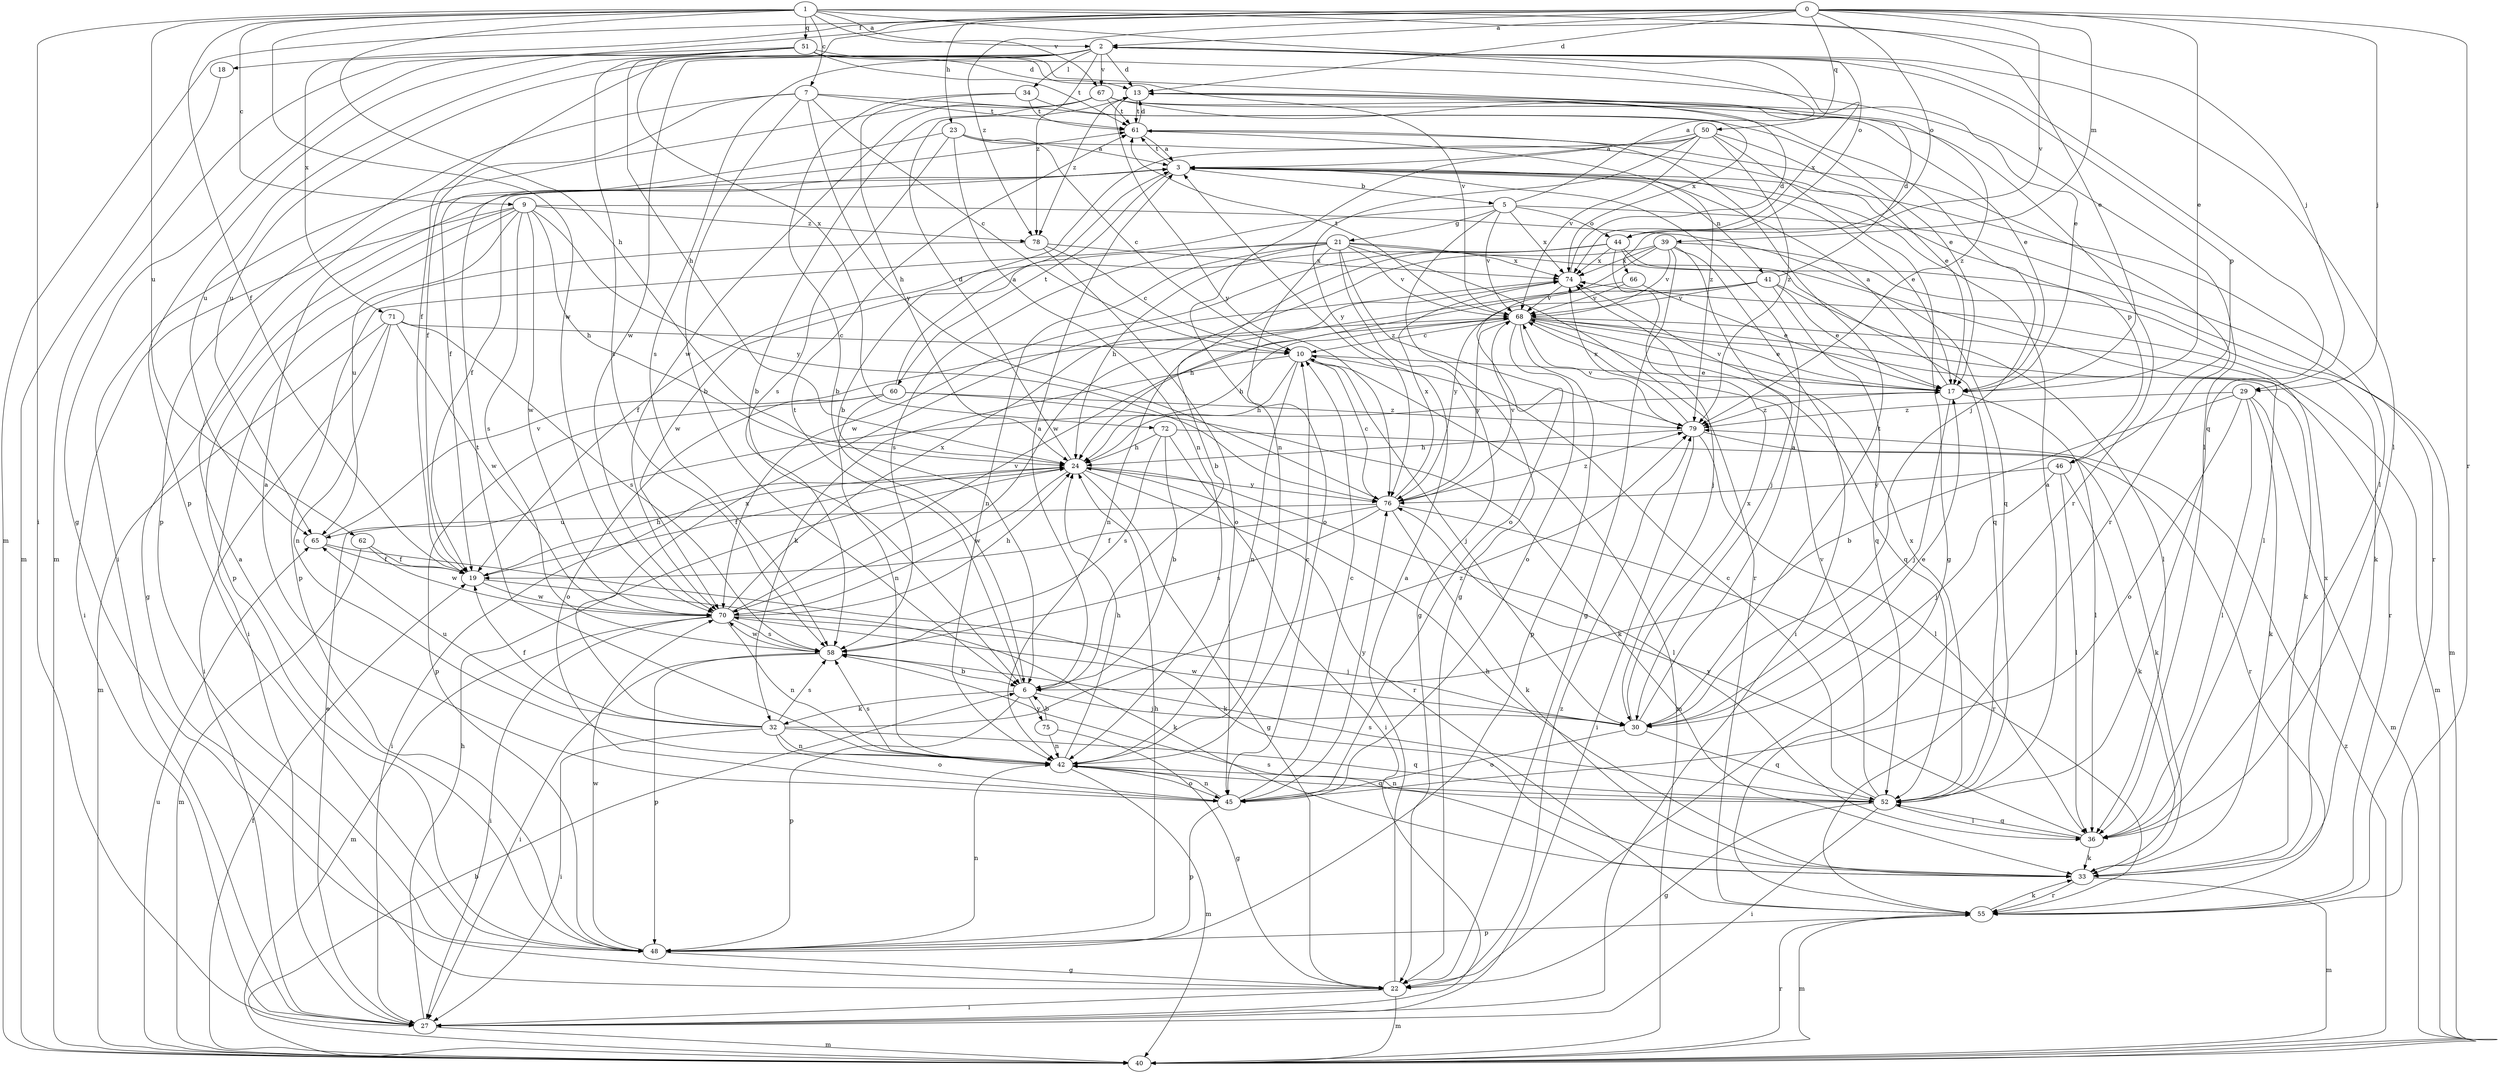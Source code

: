 strict digraph  {
0;
1;
2;
3;
5;
6;
7;
9;
10;
13;
17;
18;
19;
21;
22;
23;
24;
27;
29;
30;
32;
33;
34;
36;
39;
40;
41;
42;
44;
45;
46;
48;
50;
51;
52;
55;
58;
60;
61;
62;
65;
66;
67;
68;
70;
71;
72;
74;
75;
76;
78;
79;
0 -> 2  [label=a];
0 -> 13  [label=d];
0 -> 17  [label=e];
0 -> 18  [label=f];
0 -> 23  [label=h];
0 -> 29  [label=j];
0 -> 39  [label=m];
0 -> 40  [label=m];
0 -> 44  [label=o];
0 -> 50  [label=q];
0 -> 55  [label=r];
0 -> 66  [label=v];
0 -> 71  [label=x];
0 -> 72  [label=x];
0 -> 78  [label=z];
1 -> 2  [label=a];
1 -> 7  [label=c];
1 -> 9  [label=c];
1 -> 17  [label=e];
1 -> 19  [label=f];
1 -> 24  [label=h];
1 -> 27  [label=i];
1 -> 29  [label=j];
1 -> 44  [label=o];
1 -> 51  [label=q];
1 -> 62  [label=u];
1 -> 67  [label=v];
1 -> 70  [label=w];
2 -> 13  [label=d];
2 -> 19  [label=f];
2 -> 34  [label=l];
2 -> 36  [label=l];
2 -> 46  [label=p];
2 -> 52  [label=q];
2 -> 58  [label=s];
2 -> 65  [label=u];
2 -> 67  [label=v];
2 -> 70  [label=w];
2 -> 74  [label=x];
2 -> 78  [label=z];
3 -> 5  [label=b];
3 -> 17  [label=e];
3 -> 19  [label=f];
3 -> 41  [label=n];
3 -> 46  [label=p];
3 -> 60  [label=t];
3 -> 61  [label=t];
5 -> 2  [label=a];
5 -> 21  [label=g];
5 -> 22  [label=g];
5 -> 44  [label=o];
5 -> 48  [label=p];
5 -> 55  [label=r];
5 -> 68  [label=v];
5 -> 74  [label=x];
6 -> 3  [label=a];
6 -> 30  [label=j];
6 -> 32  [label=k];
6 -> 48  [label=p];
6 -> 61  [label=t];
6 -> 75  [label=y];
7 -> 6  [label=b];
7 -> 10  [label=c];
7 -> 17  [label=e];
7 -> 19  [label=f];
7 -> 48  [label=p];
7 -> 61  [label=t];
7 -> 76  [label=y];
9 -> 22  [label=g];
9 -> 24  [label=h];
9 -> 27  [label=i];
9 -> 48  [label=p];
9 -> 52  [label=q];
9 -> 58  [label=s];
9 -> 65  [label=u];
9 -> 70  [label=w];
9 -> 76  [label=y];
9 -> 78  [label=z];
10 -> 17  [label=e];
10 -> 24  [label=h];
10 -> 30  [label=j];
10 -> 32  [label=k];
10 -> 40  [label=m];
10 -> 42  [label=n];
13 -> 61  [label=t];
13 -> 76  [label=y];
13 -> 78  [label=z];
13 -> 79  [label=z];
17 -> 3  [label=a];
17 -> 30  [label=j];
17 -> 36  [label=l];
17 -> 68  [label=v];
17 -> 79  [label=z];
18 -> 40  [label=m];
19 -> 24  [label=h];
19 -> 33  [label=k];
19 -> 70  [label=w];
21 -> 22  [label=g];
21 -> 24  [label=h];
21 -> 42  [label=n];
21 -> 45  [label=o];
21 -> 52  [label=q];
21 -> 55  [label=r];
21 -> 58  [label=s];
21 -> 68  [label=v];
21 -> 70  [label=w];
21 -> 74  [label=x];
21 -> 79  [label=z];
22 -> 3  [label=a];
22 -> 27  [label=i];
22 -> 40  [label=m];
22 -> 79  [label=z];
23 -> 3  [label=a];
23 -> 10  [label=c];
23 -> 19  [label=f];
23 -> 36  [label=l];
23 -> 42  [label=n];
23 -> 58  [label=s];
24 -> 13  [label=d];
24 -> 19  [label=f];
24 -> 22  [label=g];
24 -> 27  [label=i];
24 -> 36  [label=l];
24 -> 55  [label=r];
24 -> 70  [label=w];
24 -> 76  [label=y];
27 -> 17  [label=e];
27 -> 24  [label=h];
27 -> 40  [label=m];
29 -> 6  [label=b];
29 -> 33  [label=k];
29 -> 36  [label=l];
29 -> 40  [label=m];
29 -> 45  [label=o];
29 -> 79  [label=z];
30 -> 3  [label=a];
30 -> 17  [label=e];
30 -> 45  [label=o];
30 -> 52  [label=q];
30 -> 61  [label=t];
30 -> 70  [label=w];
30 -> 74  [label=x];
32 -> 19  [label=f];
32 -> 27  [label=i];
32 -> 42  [label=n];
32 -> 45  [label=o];
32 -> 52  [label=q];
32 -> 58  [label=s];
32 -> 65  [label=u];
32 -> 74  [label=x];
32 -> 79  [label=z];
33 -> 24  [label=h];
33 -> 40  [label=m];
33 -> 55  [label=r];
33 -> 58  [label=s];
33 -> 74  [label=x];
34 -> 6  [label=b];
34 -> 24  [label=h];
34 -> 61  [label=t];
34 -> 74  [label=x];
36 -> 33  [label=k];
36 -> 52  [label=q];
36 -> 76  [label=y];
39 -> 22  [label=g];
39 -> 27  [label=i];
39 -> 30  [label=j];
39 -> 33  [label=k];
39 -> 45  [label=o];
39 -> 68  [label=v];
39 -> 70  [label=w];
39 -> 74  [label=x];
40 -> 6  [label=b];
40 -> 19  [label=f];
40 -> 55  [label=r];
40 -> 65  [label=u];
40 -> 79  [label=z];
41 -> 13  [label=d];
41 -> 17  [label=e];
41 -> 36  [label=l];
41 -> 42  [label=n];
41 -> 52  [label=q];
41 -> 68  [label=v];
41 -> 76  [label=y];
42 -> 10  [label=c];
42 -> 24  [label=h];
42 -> 40  [label=m];
42 -> 45  [label=o];
42 -> 52  [label=q];
42 -> 58  [label=s];
42 -> 61  [label=t];
44 -> 6  [label=b];
44 -> 19  [label=f];
44 -> 30  [label=j];
44 -> 36  [label=l];
44 -> 40  [label=m];
44 -> 70  [label=w];
44 -> 74  [label=x];
45 -> 3  [label=a];
45 -> 10  [label=c];
45 -> 42  [label=n];
45 -> 48  [label=p];
45 -> 76  [label=y];
46 -> 30  [label=j];
46 -> 33  [label=k];
46 -> 36  [label=l];
46 -> 76  [label=y];
48 -> 3  [label=a];
48 -> 22  [label=g];
48 -> 24  [label=h];
48 -> 42  [label=n];
48 -> 70  [label=w];
50 -> 3  [label=a];
50 -> 6  [label=b];
50 -> 17  [label=e];
50 -> 22  [label=g];
50 -> 42  [label=n];
50 -> 68  [label=v];
50 -> 76  [label=y];
50 -> 79  [label=z];
51 -> 13  [label=d];
51 -> 17  [label=e];
51 -> 22  [label=g];
51 -> 24  [label=h];
51 -> 36  [label=l];
51 -> 40  [label=m];
51 -> 48  [label=p];
51 -> 58  [label=s];
51 -> 61  [label=t];
51 -> 65  [label=u];
51 -> 68  [label=v];
52 -> 3  [label=a];
52 -> 10  [label=c];
52 -> 22  [label=g];
52 -> 27  [label=i];
52 -> 36  [label=l];
52 -> 42  [label=n];
52 -> 58  [label=s];
52 -> 68  [label=v];
52 -> 74  [label=x];
55 -> 33  [label=k];
55 -> 40  [label=m];
55 -> 48  [label=p];
58 -> 6  [label=b];
58 -> 27  [label=i];
58 -> 48  [label=p];
58 -> 70  [label=w];
60 -> 3  [label=a];
60 -> 33  [label=k];
60 -> 42  [label=n];
60 -> 45  [label=o];
60 -> 48  [label=p];
60 -> 79  [label=z];
61 -> 3  [label=a];
61 -> 13  [label=d];
61 -> 55  [label=r];
61 -> 79  [label=z];
62 -> 19  [label=f];
62 -> 40  [label=m];
62 -> 70  [label=w];
65 -> 19  [label=f];
65 -> 33  [label=k];
65 -> 68  [label=v];
66 -> 17  [label=e];
66 -> 24  [label=h];
66 -> 68  [label=v];
67 -> 6  [label=b];
67 -> 17  [label=e];
67 -> 27  [label=i];
67 -> 30  [label=j];
67 -> 55  [label=r];
67 -> 61  [label=t];
67 -> 70  [label=w];
68 -> 10  [label=c];
68 -> 17  [label=e];
68 -> 24  [label=h];
68 -> 33  [label=k];
68 -> 40  [label=m];
68 -> 45  [label=o];
68 -> 48  [label=p];
68 -> 52  [label=q];
68 -> 55  [label=r];
68 -> 61  [label=t];
68 -> 76  [label=y];
70 -> 24  [label=h];
70 -> 27  [label=i];
70 -> 30  [label=j];
70 -> 40  [label=m];
70 -> 42  [label=n];
70 -> 58  [label=s];
70 -> 68  [label=v];
70 -> 74  [label=x];
71 -> 10  [label=c];
71 -> 27  [label=i];
71 -> 40  [label=m];
71 -> 42  [label=n];
71 -> 58  [label=s];
71 -> 70  [label=w];
72 -> 6  [label=b];
72 -> 24  [label=h];
72 -> 27  [label=i];
72 -> 55  [label=r];
72 -> 58  [label=s];
74 -> 13  [label=d];
74 -> 68  [label=v];
75 -> 6  [label=b];
75 -> 22  [label=g];
75 -> 42  [label=n];
76 -> 10  [label=c];
76 -> 19  [label=f];
76 -> 33  [label=k];
76 -> 55  [label=r];
76 -> 58  [label=s];
76 -> 65  [label=u];
76 -> 68  [label=v];
76 -> 74  [label=x];
76 -> 79  [label=z];
78 -> 10  [label=c];
78 -> 27  [label=i];
78 -> 45  [label=o];
78 -> 74  [label=x];
79 -> 24  [label=h];
79 -> 27  [label=i];
79 -> 33  [label=k];
79 -> 36  [label=l];
79 -> 68  [label=v];
79 -> 74  [label=x];
}
